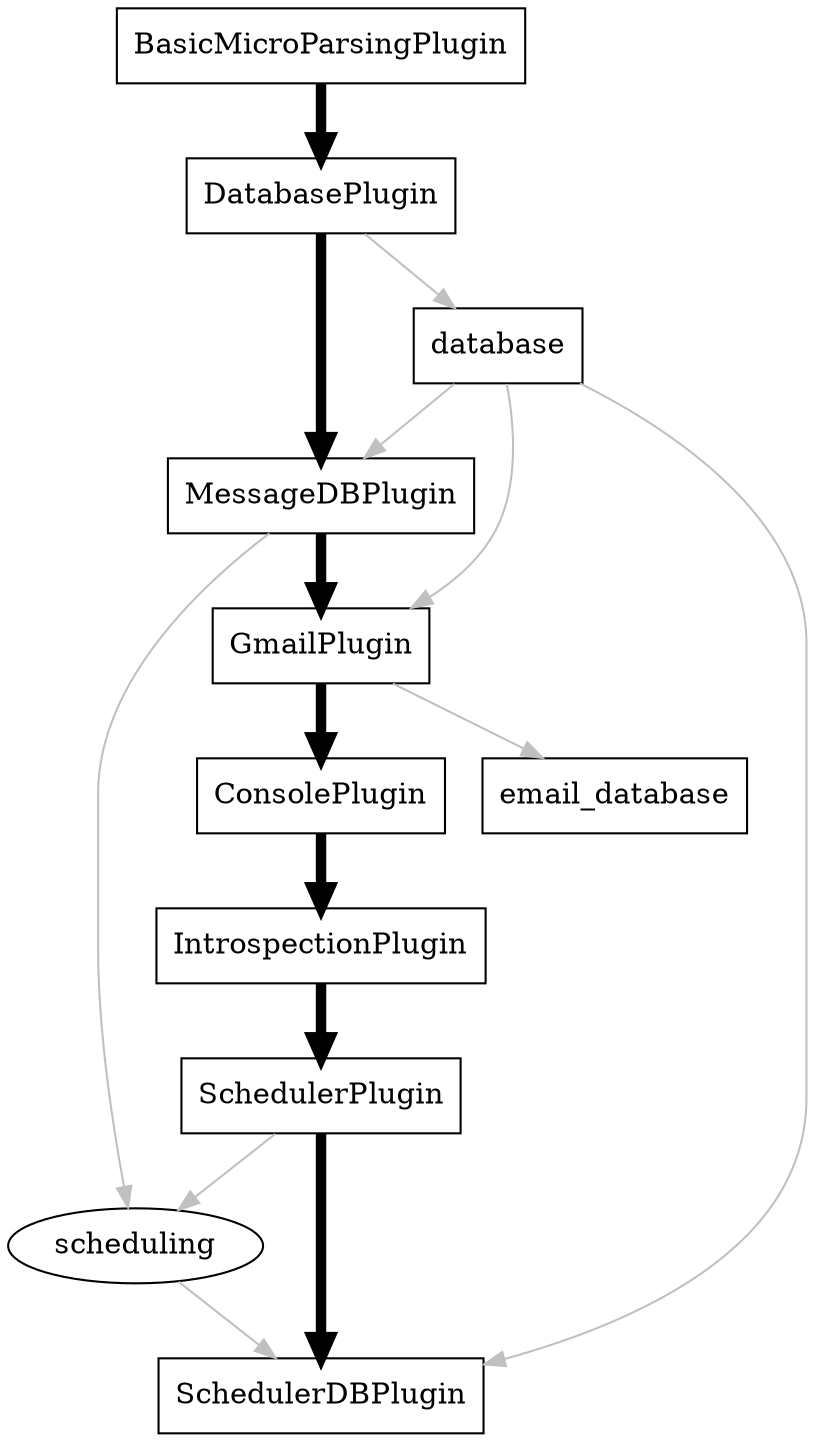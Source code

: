 digraph G {
	node [shape=box]; BasicMicroParsingPlugin IntrospectionPlugin GmailPlugin SchedulerPlugin MessageDBPlugin SchedulerDBPlugin ConsolePlugin DatabasePlugin
	GmailPlugin -> email_database [weight = 10 color = gray];
	DatabasePlugin -> database [weight = 10 color = gray];
	node [shape=ellipse]; database
	database -> GmailPlugin [weight = 10 color = gray];
	database -> MessageDBPlugin [weight = 10 color = gray];
	SchedulerPlugin -> scheduling [weight = 10 color = gray];
	MessageDBPlugin -> scheduling [weight = 10 color = gray];
	node [shape=ellipse]; scheduling
	scheduling -> SchedulerDBPlugin [weight = 10 color = gray];
	database -> SchedulerDBPlugin [weight = 10 color = gray];
	BasicMicroParsingPlugin -> DatabasePlugin [penwidth = 5 weight = 100];
	DatabasePlugin -> MessageDBPlugin [penwidth = 5 weight = 100];
	MessageDBPlugin -> GmailPlugin [penwidth = 5 weight = 100];
	GmailPlugin -> ConsolePlugin [penwidth = 5 weight = 100];
	ConsolePlugin -> IntrospectionPlugin [penwidth = 5 weight = 100];
	IntrospectionPlugin -> SchedulerPlugin [penwidth = 5 weight = 100];
	SchedulerPlugin -> SchedulerDBPlugin [penwidth = 5 weight = 100];
}